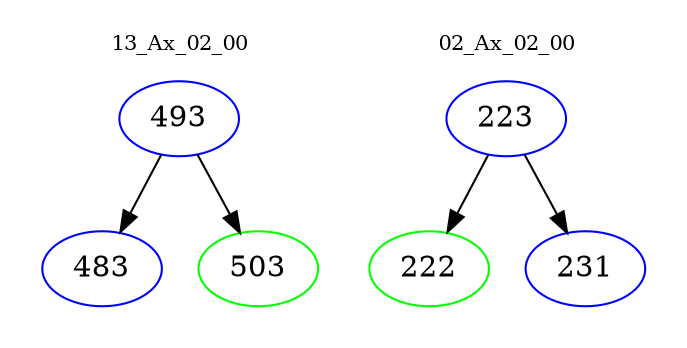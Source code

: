 digraph{
subgraph cluster_0 {
color = white
label = "13_Ax_02_00";
fontsize=10;
T0_493 [label="493", color="blue"]
T0_493 -> T0_483 [color="black"]
T0_483 [label="483", color="blue"]
T0_493 -> T0_503 [color="black"]
T0_503 [label="503", color="green"]
}
subgraph cluster_1 {
color = white
label = "02_Ax_02_00";
fontsize=10;
T1_223 [label="223", color="blue"]
T1_223 -> T1_222 [color="black"]
T1_222 [label="222", color="green"]
T1_223 -> T1_231 [color="black"]
T1_231 [label="231", color="blue"]
}
}
